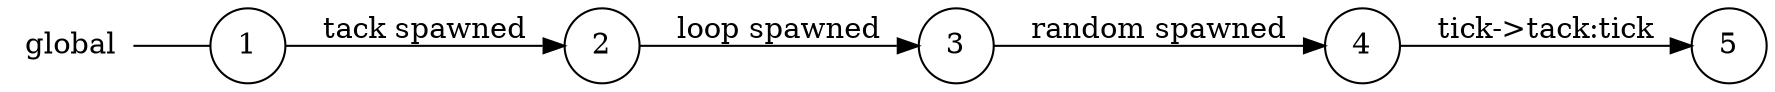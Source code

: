 digraph global {
	rankdir="LR";
	n_0 [label="global", shape="plaintext"];
	n_1 [id="5", shape=circle, label="5"];
	n_2 [id="1", shape=circle, label="1"];
	n_0 -> n_2 [arrowhead=none];
	n_3 [id="2", shape=circle, label="2"];
	n_4 [id="4", shape=circle, label="4"];
	n_5 [id="3", shape=circle, label="3"];

	n_5 -> n_4 [id="[$e|2]", label="random spawned"];
	n_2 -> n_3 [id="[$e|0]", label="tack spawned"];
	n_4 -> n_1 [id="[$e|3]", label="tick->tack:tick"];
	n_3 -> n_5 [id="[$e|1]", label="loop spawned"];
}
